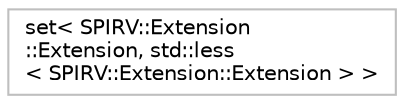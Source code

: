 digraph "Graphical Class Hierarchy"
{
 // LATEX_PDF_SIZE
  bgcolor="transparent";
  edge [fontname="Helvetica",fontsize="10",labelfontname="Helvetica",labelfontsize="10"];
  node [fontname="Helvetica",fontsize="10",shape=record];
  rankdir="LR";
  Node0 [label="set\< SPIRV::Extension\l::Extension, std::less\l\< SPIRV::Extension::Extension \> \>",height=0.2,width=0.4,color="grey75",tooltip=" "];
}
